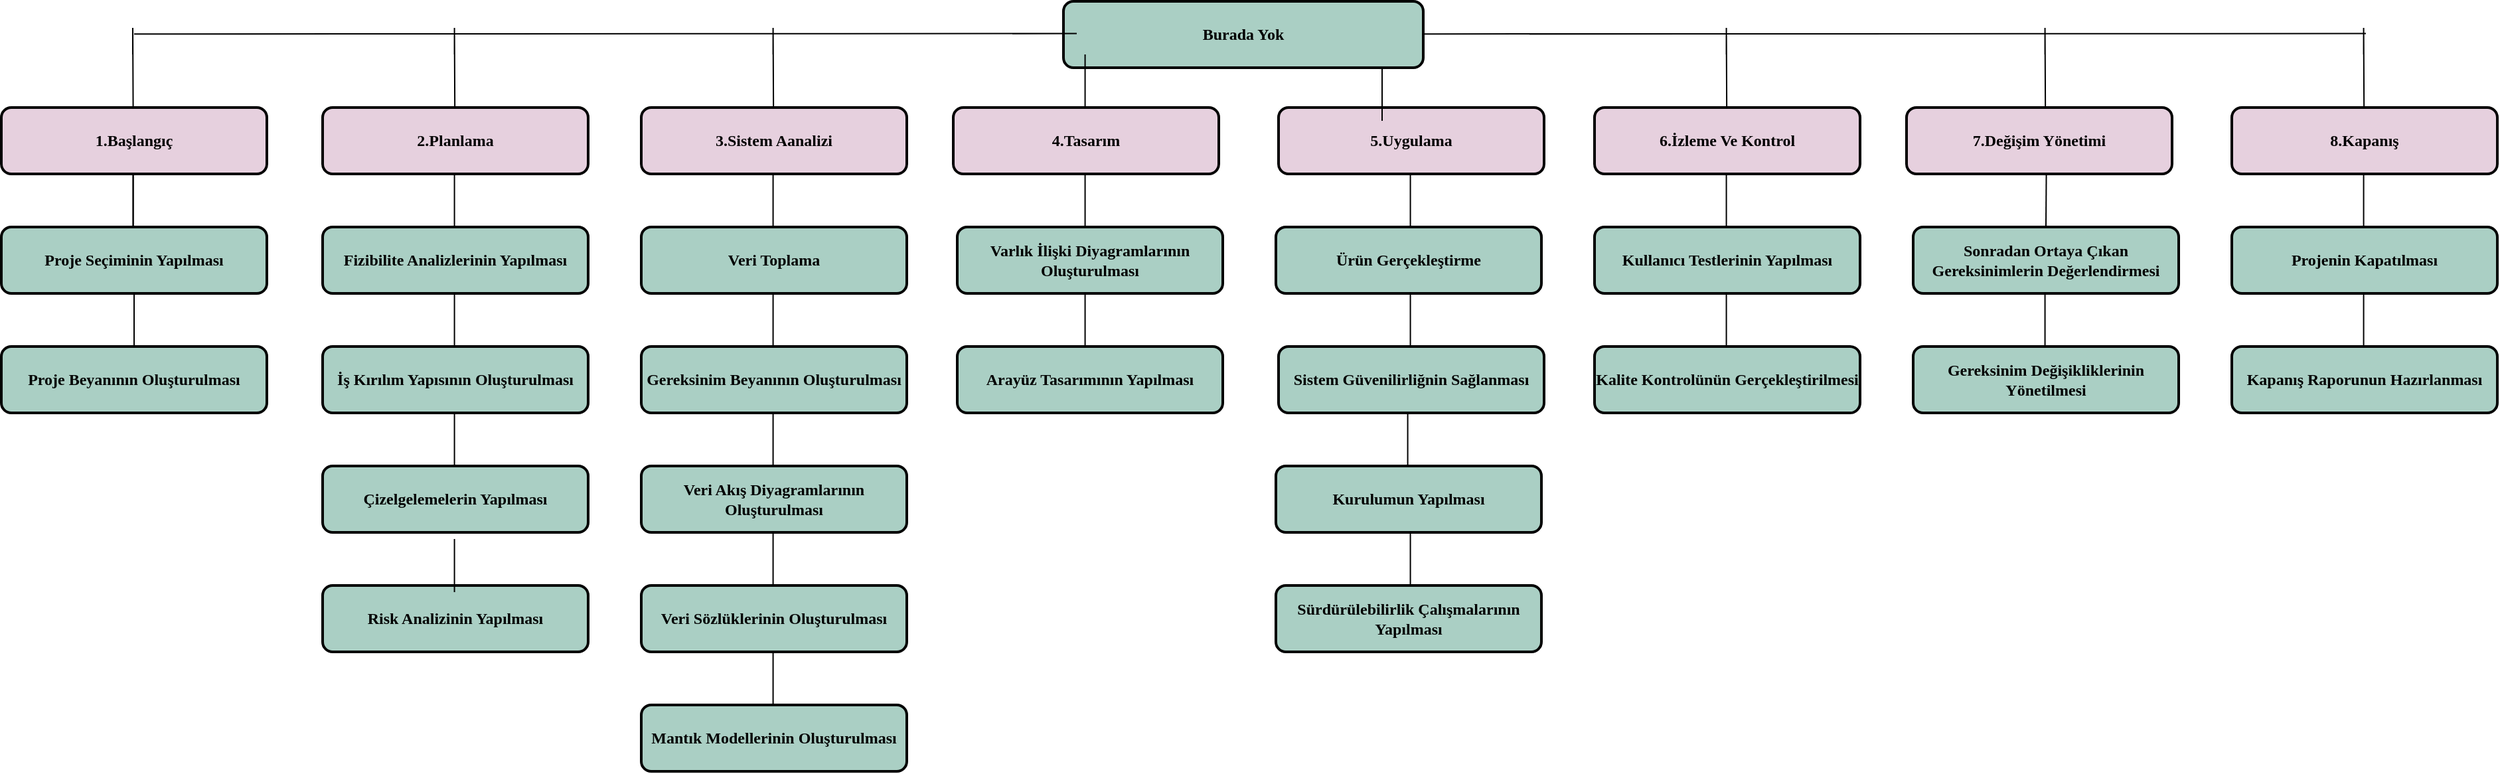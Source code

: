 <mxfile version="17.2.4" type="device" pages="2"><diagram name="Page-1" id="19d8dcba-68ad-dc05-1034-9cf7b2a963f6"><mxGraphModel dx="1871" dy="1777" grid="1" gridSize="10" guides="1" tooltips="1" connect="1" arrows="1" fold="1" page="1" pageScale="1" pageWidth="1100" pageHeight="850" background="none" math="0" shadow="0"><root><mxCell id="0"/><mxCell id="1" parent="0"/><mxCell id="218ae93e1282097f-8" value="Proje Seçiminin Yapılması" style="whiteSpace=wrap;html=1;rounded=1;shadow=0;comic=0;strokeWidth=2;fontFamily=Verdana;align=center;fontSize=12;fontStyle=1;fillColor=#AACFC4;" parent="1" vertex="1"><mxGeometry x="120" y="170" width="200" height="50" as="geometry"/></mxCell><mxCell id="6257edae8c83ed4a-9" value="1.Başlangıç" style="whiteSpace=wrap;html=1;rounded=1;shadow=0;comic=0;strokeWidth=2;fontFamily=Verdana;align=center;fontSize=12;fontStyle=1;fillColor=#E6D0DE;" parent="1" vertex="1"><mxGeometry x="120" y="80" width="200" height="50" as="geometry"/></mxCell><mxCell id="6257edae8c83ed4a-21" value="Risk Analizinin Yapılması" style="whiteSpace=wrap;html=1;rounded=1;shadow=0;comic=0;strokeWidth=2;fontFamily=Verdana;align=center;fontSize=12;fontStyle=1;fillColor=#AACFC4;" parent="1" vertex="1"><mxGeometry x="362" y="440" width="200" height="50" as="geometry"/></mxCell><mxCell id="6257edae8c83ed4a-1" value="Burada Yok" style="whiteSpace=wrap;html=1;rounded=1;shadow=0;comic=0;strokeWidth=2;fontFamily=Verdana;align=center;fontSize=12;fontStyle=1;fillColor=#AACFC4;" parent="1" vertex="1"><mxGeometry x="920" width="271" height="50" as="geometry"/></mxCell><mxCell id="218ae93e1282097f-2" value="3.Sistem Aanalizi" style="whiteSpace=wrap;html=1;rounded=1;shadow=0;comic=0;strokeWidth=2;fontFamily=Verdana;align=center;fontSize=12;fontStyle=1;fillColor=#E6D0DE;" parent="1" vertex="1"><mxGeometry x="602" y="80" width="200" height="50" as="geometry"/></mxCell><mxCell id="6257edae8c83ed4a-12" value="2.Planlama" style="whiteSpace=wrap;html=1;rounded=1;shadow=0;comic=0;strokeWidth=2;fontFamily=Verdana;align=center;fontSize=12;fontStyle=1;fillColor=#E6D0DE;" parent="1" vertex="1"><mxGeometry x="362" y="80" width="200" height="50" as="geometry"/></mxCell><mxCell id="kZ-1g1887JlPC3x3etiO-3" value="4.Tasarım" style="whiteSpace=wrap;html=1;rounded=1;shadow=0;comic=0;strokeWidth=2;fontFamily=Verdana;align=center;fontSize=12;fontStyle=1;fillColor=#E6D0DE;" vertex="1" parent="1"><mxGeometry x="837" y="80" width="200" height="50" as="geometry"/></mxCell><mxCell id="kZ-1g1887JlPC3x3etiO-7" value="6.İzleme Ve Kontrol" style="whiteSpace=wrap;html=1;rounded=1;shadow=0;comic=0;strokeWidth=2;fontFamily=Verdana;align=center;fontSize=12;fontStyle=1;fillColor=#E6D0DE;" vertex="1" parent="1"><mxGeometry x="1320" y="80" width="200" height="50" as="geometry"/></mxCell><mxCell id="kZ-1g1887JlPC3x3etiO-8" value="8.Kapanış" style="whiteSpace=wrap;html=1;rounded=1;shadow=0;comic=0;strokeWidth=2;fontFamily=Verdana;align=center;fontSize=12;fontStyle=1;fillColor=#E6D0DE;" vertex="1" parent="1"><mxGeometry x="1800" y="80" width="200" height="50" as="geometry"/></mxCell><mxCell id="kZ-1g1887JlPC3x3etiO-9" value="7.Değişim Yönetimi" style="whiteSpace=wrap;html=1;rounded=1;shadow=0;comic=0;strokeWidth=2;fontFamily=Verdana;align=center;fontSize=12;fontStyle=1;fillColor=#E6D0DE;" vertex="1" parent="1"><mxGeometry x="1555" y="80" width="200" height="50" as="geometry"/></mxCell><mxCell id="kZ-1g1887JlPC3x3etiO-6" value="5.Uygulama" style="whiteSpace=wrap;html=1;rounded=1;shadow=0;comic=0;strokeWidth=2;fontFamily=Verdana;align=center;fontSize=12;fontStyle=1;fillColor=#E6D0DE;" vertex="1" parent="1"><mxGeometry x="1082" y="80" width="200" height="50" as="geometry"/></mxCell><mxCell id="qXPr1e-l1fYwvCxOAIvu-10" value="" style="endArrow=none;html=1;rounded=0;elbow=vertical;exitX=0.5;exitY=1;exitDx=0;exitDy=0;" edge="1" parent="1" source="218ae93e1282097f-8"><mxGeometry width="50" height="50" relative="1" as="geometry"><mxPoint x="430" y="290" as="sourcePoint"/><mxPoint x="220" y="260" as="targetPoint"/><Array as="points"/></mxGeometry></mxCell><mxCell id="qXPr1e-l1fYwvCxOAIvu-12" value="Arayüz Tasarımının Yapılması" style="whiteSpace=wrap;html=1;rounded=1;shadow=0;comic=0;strokeWidth=2;fontFamily=Verdana;align=center;fontSize=12;fontStyle=1;fillColor=#AACFC4;" vertex="1" parent="1"><mxGeometry x="840" y="260" width="200" height="50" as="geometry"/></mxCell><mxCell id="qXPr1e-l1fYwvCxOAIvu-13" value="Veri Sözlüklerinin Oluşturulması" style="whiteSpace=wrap;html=1;rounded=1;shadow=0;comic=0;strokeWidth=2;fontFamily=Verdana;align=center;fontSize=12;fontStyle=1;fillColor=#AACFC4;" vertex="1" parent="1"><mxGeometry x="602" y="440" width="200" height="50" as="geometry"/></mxCell><mxCell id="qXPr1e-l1fYwvCxOAIvu-14" value="Mantık Modellerinin Oluşturulması&lt;br&gt;" style="whiteSpace=wrap;html=1;rounded=1;shadow=0;comic=0;strokeWidth=2;fontFamily=Verdana;align=center;fontSize=12;fontStyle=1;fillColor=#AACFC4;" vertex="1" parent="1"><mxGeometry x="602" y="530" width="200" height="50" as="geometry"/></mxCell><mxCell id="qXPr1e-l1fYwvCxOAIvu-15" value="Veri Akış Diyagramlarının Oluşturulması" style="whiteSpace=wrap;html=1;rounded=1;shadow=0;comic=0;strokeWidth=2;fontFamily=Verdana;align=center;fontSize=12;fontStyle=1;fillColor=#AACFC4;" vertex="1" parent="1"><mxGeometry x="602" y="350" width="200" height="50" as="geometry"/></mxCell><mxCell id="qXPr1e-l1fYwvCxOAIvu-16" value="Gereksinim Beyanının Oluşturulması" style="whiteSpace=wrap;html=1;rounded=1;shadow=0;comic=0;strokeWidth=2;fontFamily=Verdana;align=center;fontSize=12;fontStyle=1;fillColor=#AACFC4;" vertex="1" parent="1"><mxGeometry x="602" y="260" width="200" height="50" as="geometry"/></mxCell><mxCell id="qXPr1e-l1fYwvCxOAIvu-17" value="Çizelgelemelerin Yapılması" style="whiteSpace=wrap;html=1;rounded=1;shadow=0;comic=0;strokeWidth=2;fontFamily=Verdana;align=center;fontSize=12;fontStyle=1;fillColor=#AACFC4;" vertex="1" parent="1"><mxGeometry x="362" y="350" width="200" height="50" as="geometry"/></mxCell><mxCell id="qXPr1e-l1fYwvCxOAIvu-19" value="Projenin Kapatılması" style="whiteSpace=wrap;html=1;rounded=1;shadow=0;comic=0;strokeWidth=2;fontFamily=Verdana;align=center;fontSize=12;fontStyle=1;fillColor=#AACFC4;" vertex="1" parent="1"><mxGeometry x="1800" y="170" width="200" height="50" as="geometry"/></mxCell><mxCell id="qXPr1e-l1fYwvCxOAIvu-20" value="Sonradan Ortaya Çıkan Gereksinimlerin Değerlendirmesi" style="whiteSpace=wrap;html=1;rounded=1;shadow=0;comic=0;strokeWidth=2;fontFamily=Verdana;align=center;fontSize=12;fontStyle=1;fillColor=#AACFC4;" vertex="1" parent="1"><mxGeometry x="1560" y="170" width="200" height="50" as="geometry"/></mxCell><mxCell id="qXPr1e-l1fYwvCxOAIvu-21" value="Kullanıcı Testlerinin Yapılması" style="whiteSpace=wrap;html=1;rounded=1;shadow=0;comic=0;strokeWidth=2;fontFamily=Verdana;align=center;fontSize=12;fontStyle=1;fillColor=#AACFC4;" vertex="1" parent="1"><mxGeometry x="1320" y="170" width="200" height="50" as="geometry"/></mxCell><mxCell id="qXPr1e-l1fYwvCxOAIvu-22" value="Ürün Gerçekleştirme" style="whiteSpace=wrap;html=1;rounded=1;shadow=0;comic=0;strokeWidth=2;fontFamily=Verdana;align=center;fontSize=12;fontStyle=1;fillColor=#AACFC4;" vertex="1" parent="1"><mxGeometry x="1080" y="170" width="200" height="50" as="geometry"/></mxCell><mxCell id="qXPr1e-l1fYwvCxOAIvu-23" value="Varlık İlişki Diyagramlarının Oluşturulması" style="whiteSpace=wrap;html=1;rounded=1;shadow=0;comic=0;strokeWidth=2;fontFamily=Verdana;align=center;fontSize=12;fontStyle=1;fillColor=#AACFC4;" vertex="1" parent="1"><mxGeometry x="840" y="170" width="200" height="50" as="geometry"/></mxCell><mxCell id="qXPr1e-l1fYwvCxOAIvu-24" value="Veri Toplama" style="whiteSpace=wrap;html=1;rounded=1;shadow=0;comic=0;strokeWidth=2;fontFamily=Verdana;align=center;fontSize=12;fontStyle=1;fillColor=#AACFC4;" vertex="1" parent="1"><mxGeometry x="602" y="170" width="200" height="50" as="geometry"/></mxCell><mxCell id="qXPr1e-l1fYwvCxOAIvu-25" value="Fizibilite Analizlerinin Yapılması" style="whiteSpace=wrap;html=1;rounded=1;shadow=0;comic=0;strokeWidth=2;fontFamily=Verdana;align=center;fontSize=12;fontStyle=1;fillColor=#AACFC4;" vertex="1" parent="1"><mxGeometry x="362" y="170" width="200" height="50" as="geometry"/></mxCell><mxCell id="qXPr1e-l1fYwvCxOAIvu-26" value="Proje Beyanının Oluşturulması" style="whiteSpace=wrap;html=1;rounded=1;shadow=0;comic=0;strokeWidth=2;fontFamily=Verdana;align=center;fontSize=12;fontStyle=1;fillColor=#AACFC4;" vertex="1" parent="1"><mxGeometry x="120" y="260" width="200" height="50" as="geometry"/></mxCell><mxCell id="qXPr1e-l1fYwvCxOAIvu-27" value="" style="endArrow=none;html=1;rounded=0;elbow=vertical;exitX=0.5;exitY=1;exitDx=0;exitDy=0;" edge="1" parent="1"><mxGeometry width="50" height="50" relative="1" as="geometry"><mxPoint x="461.29" y="220" as="sourcePoint"/><mxPoint x="461.29" y="260" as="targetPoint"/><Array as="points"/></mxGeometry></mxCell><mxCell id="qXPr1e-l1fYwvCxOAIvu-28" value="" style="endArrow=none;html=1;rounded=0;elbow=vertical;exitX=0.5;exitY=1;exitDx=0;exitDy=0;" edge="1" parent="1"><mxGeometry width="50" height="50" relative="1" as="geometry"><mxPoint x="1899.29" y="130" as="sourcePoint"/><mxPoint x="1899.29" y="170" as="targetPoint"/><Array as="points"/></mxGeometry></mxCell><mxCell id="qXPr1e-l1fYwvCxOAIvu-29" value="" style="endArrow=none;html=1;rounded=0;elbow=vertical;exitX=0.5;exitY=1;exitDx=0;exitDy=0;" edge="1" parent="1"><mxGeometry width="50" height="50" relative="1" as="geometry"><mxPoint x="701.29" y="310" as="sourcePoint"/><mxPoint x="701.29" y="350" as="targetPoint"/><Array as="points"/></mxGeometry></mxCell><mxCell id="qXPr1e-l1fYwvCxOAIvu-30" value="" style="endArrow=none;html=1;rounded=0;elbow=vertical;exitX=0.5;exitY=1;exitDx=0;exitDy=0;" edge="1" parent="1"><mxGeometry width="50" height="50" relative="1" as="geometry"><mxPoint x="1660.29" y="130" as="sourcePoint"/><mxPoint x="1660" y="170" as="targetPoint"/><Array as="points"/></mxGeometry></mxCell><mxCell id="qXPr1e-l1fYwvCxOAIvu-32" value="" style="endArrow=none;html=1;rounded=0;elbow=vertical;exitX=0.5;exitY=1;exitDx=0;exitDy=0;" edge="1" parent="1"><mxGeometry width="50" height="50" relative="1" as="geometry"><mxPoint x="1419.29" y="130" as="sourcePoint"/><mxPoint x="1419.29" y="170" as="targetPoint"/><Array as="points"/></mxGeometry></mxCell><mxCell id="qXPr1e-l1fYwvCxOAIvu-33" value="" style="endArrow=none;html=1;rounded=0;elbow=vertical;exitX=0.5;exitY=1;exitDx=0;exitDy=0;" edge="1" parent="1"><mxGeometry width="50" height="50" relative="1" as="geometry"><mxPoint x="1181.29" y="130" as="sourcePoint"/><mxPoint x="1181.29" y="170" as="targetPoint"/><Array as="points"/></mxGeometry></mxCell><mxCell id="qXPr1e-l1fYwvCxOAIvu-34" value="" style="endArrow=none;html=1;rounded=0;elbow=vertical;exitX=0.5;exitY=1;exitDx=0;exitDy=0;" edge="1" parent="1"><mxGeometry width="50" height="50" relative="1" as="geometry"><mxPoint x="701.29" y="130" as="sourcePoint"/><mxPoint x="701.29" y="170" as="targetPoint"/><Array as="points"/></mxGeometry></mxCell><mxCell id="qXPr1e-l1fYwvCxOAIvu-35" value="" style="endArrow=none;html=1;rounded=0;elbow=vertical;exitX=0.5;exitY=1;exitDx=0;exitDy=0;" edge="1" parent="1"><mxGeometry width="50" height="50" relative="1" as="geometry"><mxPoint x="461.29" y="130" as="sourcePoint"/><mxPoint x="461.29" y="170" as="targetPoint"/><Array as="points"/></mxGeometry></mxCell><mxCell id="qXPr1e-l1fYwvCxOAIvu-36" value="" style="endArrow=none;html=1;rounded=0;elbow=vertical;exitX=0.5;exitY=1;exitDx=0;exitDy=0;" edge="1" parent="1"><mxGeometry width="50" height="50" relative="1" as="geometry"><mxPoint x="936.29" y="130" as="sourcePoint"/><mxPoint x="936.29" y="170" as="targetPoint"/><Array as="points"/></mxGeometry></mxCell><mxCell id="qXPr1e-l1fYwvCxOAIvu-37" value="" style="endArrow=none;html=1;rounded=0;elbow=vertical;exitX=0.5;exitY=1;exitDx=0;exitDy=0;" edge="1" parent="1"><mxGeometry width="50" height="50" relative="1" as="geometry"><mxPoint x="701.29" y="220" as="sourcePoint"/><mxPoint x="701.29" y="260" as="targetPoint"/><Array as="points"/></mxGeometry></mxCell><mxCell id="qXPr1e-l1fYwvCxOAIvu-38" value="" style="endArrow=none;html=1;rounded=0;elbow=vertical;exitX=0.5;exitY=1;exitDx=0;exitDy=0;" edge="1" parent="1"><mxGeometry width="50" height="50" relative="1" as="geometry"><mxPoint x="1899.29" y="220" as="sourcePoint"/><mxPoint x="1899.29" y="260" as="targetPoint"/><Array as="points"/></mxGeometry></mxCell><mxCell id="qXPr1e-l1fYwvCxOAIvu-39" value="" style="endArrow=none;html=1;rounded=0;elbow=vertical;exitX=0.5;exitY=1;exitDx=0;exitDy=0;" edge="1" parent="1"><mxGeometry width="50" height="50" relative="1" as="geometry"><mxPoint x="461.29" y="310" as="sourcePoint"/><mxPoint x="461.29" y="350" as="targetPoint"/><Array as="points"/></mxGeometry></mxCell><mxCell id="qXPr1e-l1fYwvCxOAIvu-40" value="" style="endArrow=none;html=1;rounded=0;elbow=vertical;exitX=0.5;exitY=1;exitDx=0;exitDy=0;" edge="1" parent="1"><mxGeometry width="50" height="50" relative="1" as="geometry"><mxPoint x="461.29" y="405" as="sourcePoint"/><mxPoint x="461.29" y="445" as="targetPoint"/><Array as="points"/></mxGeometry></mxCell><mxCell id="qXPr1e-l1fYwvCxOAIvu-41" value="" style="endArrow=none;html=1;rounded=0;elbow=vertical;exitX=0.5;exitY=1;exitDx=0;exitDy=0;" edge="1" parent="1"><mxGeometry width="50" height="50" relative="1" as="geometry"><mxPoint x="701.29" y="400" as="sourcePoint"/><mxPoint x="701.29" y="440" as="targetPoint"/><Array as="points"/></mxGeometry></mxCell><mxCell id="qXPr1e-l1fYwvCxOAIvu-42" value="Sürdürülebilirlik Çalışmalarının Yapılması" style="whiteSpace=wrap;html=1;rounded=1;shadow=0;comic=0;strokeWidth=2;fontFamily=Verdana;align=center;fontSize=12;fontStyle=1;fillColor=#AACFC4;" vertex="1" parent="1"><mxGeometry x="1080" y="440" width="200" height="50" as="geometry"/></mxCell><mxCell id="qXPr1e-l1fYwvCxOAIvu-43" value="Kapanış Raporunun Hazırlanması" style="whiteSpace=wrap;html=1;rounded=1;shadow=0;comic=0;strokeWidth=2;fontFamily=Verdana;align=center;fontSize=12;fontStyle=1;fillColor=#AACFC4;" vertex="1" parent="1"><mxGeometry x="1800" y="260" width="200" height="50" as="geometry"/></mxCell><mxCell id="qXPr1e-l1fYwvCxOAIvu-44" value="Gereksinim Değişikliklerinin Yönetilmesi" style="whiteSpace=wrap;html=1;rounded=1;shadow=0;comic=0;strokeWidth=2;fontFamily=Verdana;align=center;fontSize=12;fontStyle=1;fillColor=#AACFC4;" vertex="1" parent="1"><mxGeometry x="1560" y="260" width="200" height="50" as="geometry"/></mxCell><mxCell id="qXPr1e-l1fYwvCxOAIvu-45" value="Kalite Kontrolünün Gerçekleştirilmesi" style="whiteSpace=wrap;html=1;rounded=1;shadow=0;comic=0;strokeWidth=2;fontFamily=Verdana;align=center;fontSize=12;fontStyle=1;fillColor=#AACFC4;" vertex="1" parent="1"><mxGeometry x="1320" y="260" width="200" height="50" as="geometry"/></mxCell><mxCell id="qXPr1e-l1fYwvCxOAIvu-46" value="Kurulumun Yapılması" style="whiteSpace=wrap;html=1;rounded=1;shadow=0;comic=0;strokeWidth=2;fontFamily=Verdana;align=center;fontSize=12;fontStyle=1;fillColor=#AACFC4;" vertex="1" parent="1"><mxGeometry x="1080" y="350" width="200" height="50" as="geometry"/></mxCell><mxCell id="qXPr1e-l1fYwvCxOAIvu-47" value="Sistem Güvenilirliğnin Sağlanması" style="whiteSpace=wrap;html=1;rounded=1;shadow=0;comic=0;strokeWidth=2;fontFamily=Verdana;align=center;fontSize=12;fontStyle=1;fillColor=#AACFC4;" vertex="1" parent="1"><mxGeometry x="1082" y="260" width="200" height="50" as="geometry"/></mxCell><mxCell id="qXPr1e-l1fYwvCxOAIvu-48" value="" style="endArrow=none;html=1;rounded=0;elbow=vertical;exitX=0.5;exitY=1;exitDx=0;exitDy=0;" edge="1" parent="1"><mxGeometry width="50" height="50" relative="1" as="geometry"><mxPoint x="1181.29" y="220" as="sourcePoint"/><mxPoint x="1181.29" y="260" as="targetPoint"/><Array as="points"/></mxGeometry></mxCell><mxCell id="qXPr1e-l1fYwvCxOAIvu-49" value="" style="endArrow=none;html=1;rounded=0;elbow=vertical;exitX=0.5;exitY=1;exitDx=0;exitDy=0;" edge="1" parent="1"><mxGeometry width="50" height="50" relative="1" as="geometry"><mxPoint x="1659.29" y="220" as="sourcePoint"/><mxPoint x="1659.29" y="260" as="targetPoint"/><Array as="points"/></mxGeometry></mxCell><mxCell id="qXPr1e-l1fYwvCxOAIvu-50" value="" style="endArrow=none;html=1;rounded=0;elbow=vertical;exitX=0.5;exitY=1;exitDx=0;exitDy=0;" edge="1" parent="1"><mxGeometry width="50" height="50" relative="1" as="geometry"><mxPoint x="1179.29" y="310" as="sourcePoint"/><mxPoint x="1179.29" y="350" as="targetPoint"/><Array as="points"/></mxGeometry></mxCell><mxCell id="qXPr1e-l1fYwvCxOAIvu-51" value="" style="endArrow=none;html=1;rounded=0;elbow=vertical;exitX=0.5;exitY=1;exitDx=0;exitDy=0;" edge="1" parent="1"><mxGeometry width="50" height="50" relative="1" as="geometry"><mxPoint x="1419.29" y="220" as="sourcePoint"/><mxPoint x="1419.29" y="260" as="targetPoint"/><Array as="points"/></mxGeometry></mxCell><mxCell id="qXPr1e-l1fYwvCxOAIvu-52" value="" style="endArrow=none;html=1;rounded=0;elbow=vertical;exitX=0.5;exitY=1;exitDx=0;exitDy=0;" edge="1" parent="1"><mxGeometry width="50" height="50" relative="1" as="geometry"><mxPoint x="1181.29" y="400" as="sourcePoint"/><mxPoint x="1181.29" y="440" as="targetPoint"/><Array as="points"/></mxGeometry></mxCell><mxCell id="qXPr1e-l1fYwvCxOAIvu-53" value="" style="endArrow=none;html=1;rounded=0;elbow=vertical;exitX=0.5;exitY=1;exitDx=0;exitDy=0;" edge="1" parent="1"><mxGeometry width="50" height="50" relative="1" as="geometry"><mxPoint x="936.29" y="220" as="sourcePoint"/><mxPoint x="936.29" y="260" as="targetPoint"/><Array as="points"/></mxGeometry></mxCell><mxCell id="qXPr1e-l1fYwvCxOAIvu-54" value="" style="endArrow=none;html=1;rounded=0;elbow=vertical;exitX=0.5;exitY=1;exitDx=0;exitDy=0;" edge="1" parent="1"><mxGeometry width="50" height="50" relative="1" as="geometry"><mxPoint x="219.29" y="130" as="sourcePoint"/><mxPoint x="219.29" y="170" as="targetPoint"/><Array as="points"/></mxGeometry></mxCell><mxCell id="qXPr1e-l1fYwvCxOAIvu-55" value="" style="endArrow=none;html=1;rounded=0;elbow=vertical;exitX=0.5;exitY=1;exitDx=0;exitDy=0;" edge="1" parent="1"><mxGeometry width="50" height="50" relative="1" as="geometry"><mxPoint x="219.29" y="130" as="sourcePoint"/><mxPoint x="219.29" y="170" as="targetPoint"/><Array as="points"/></mxGeometry></mxCell><mxCell id="qXPr1e-l1fYwvCxOAIvu-58" value="" style="endArrow=none;html=1;rounded=0;elbow=vertical;exitX=0.5;exitY=1;exitDx=0;exitDy=0;" edge="1" parent="1"><mxGeometry width="50" height="50" relative="1" as="geometry"><mxPoint x="936.29" y="40" as="sourcePoint"/><mxPoint x="936.29" y="80" as="targetPoint"/><Array as="points"/></mxGeometry></mxCell><mxCell id="qXPr1e-l1fYwvCxOAIvu-59" value="" style="endArrow=none;html=1;rounded=0;elbow=vertical;" edge="1" parent="1"><mxGeometry width="50" height="50" relative="1" as="geometry"><mxPoint x="219" y="40" as="sourcePoint"/><mxPoint x="219.29" y="80" as="targetPoint"/><Array as="points"><mxPoint x="219" y="20"/></Array></mxGeometry></mxCell><mxCell id="qXPr1e-l1fYwvCxOAIvu-60" value="" style="endArrow=none;html=1;rounded=0;elbow=vertical;" edge="1" parent="1"><mxGeometry width="50" height="50" relative="1" as="geometry"><mxPoint x="300" y="24.58" as="sourcePoint"/><mxPoint x="220" y="24.58" as="targetPoint"/><Array as="points"><mxPoint x="930" y="24.29"/></Array></mxGeometry></mxCell><mxCell id="qXPr1e-l1fYwvCxOAIvu-61" value="" style="endArrow=none;html=1;rounded=0;elbow=vertical;" edge="1" parent="1"><mxGeometry width="50" height="50" relative="1" as="geometry"><mxPoint x="461.29" y="40" as="sourcePoint"/><mxPoint x="461.58" y="80" as="targetPoint"/><Array as="points"><mxPoint x="461.29" y="20"/></Array></mxGeometry></mxCell><mxCell id="qXPr1e-l1fYwvCxOAIvu-62" value="" style="endArrow=none;html=1;rounded=0;elbow=vertical;" edge="1" parent="1"><mxGeometry width="50" height="50" relative="1" as="geometry"><mxPoint x="701.29" y="40" as="sourcePoint"/><mxPoint x="701.58" y="80" as="targetPoint"/><Array as="points"><mxPoint x="701.29" y="20"/></Array></mxGeometry></mxCell><mxCell id="qXPr1e-l1fYwvCxOAIvu-66" value="" style="endArrow=none;html=1;rounded=0;elbow=vertical;" edge="1" parent="1"><mxGeometry width="50" height="50" relative="1" as="geometry"><mxPoint x="1271" y="24.58" as="sourcePoint"/><mxPoint x="1191" y="24.58" as="targetPoint"/><Array as="points"><mxPoint x="1901" y="24.29"/></Array></mxGeometry></mxCell><mxCell id="qXPr1e-l1fYwvCxOAIvu-67" value="" style="endArrow=none;html=1;rounded=0;elbow=vertical;" edge="1" parent="1"><mxGeometry width="50" height="50" relative="1" as="geometry"><mxPoint x="1899.29" y="40" as="sourcePoint"/><mxPoint x="1899.58" y="80" as="targetPoint"/><Array as="points"><mxPoint x="1899.29" y="20"/></Array></mxGeometry></mxCell><mxCell id="qXPr1e-l1fYwvCxOAIvu-68" value="" style="endArrow=none;html=1;rounded=0;elbow=vertical;" edge="1" parent="1"><mxGeometry width="50" height="50" relative="1" as="geometry"><mxPoint x="1659.29" y="40" as="sourcePoint"/><mxPoint x="1659.58" y="80" as="targetPoint"/><Array as="points"><mxPoint x="1659.29" y="20"/></Array></mxGeometry></mxCell><mxCell id="qXPr1e-l1fYwvCxOAIvu-69" value="" style="endArrow=none;html=1;rounded=0;elbow=vertical;" edge="1" parent="1"><mxGeometry width="50" height="50" relative="1" as="geometry"><mxPoint x="1419.29" y="40" as="sourcePoint"/><mxPoint x="1419.58" y="80" as="targetPoint"/><Array as="points"><mxPoint x="1419.29" y="20"/></Array></mxGeometry></mxCell><mxCell id="qXPr1e-l1fYwvCxOAIvu-70" value="" style="endArrow=none;html=1;rounded=0;elbow=vertical;exitX=0.5;exitY=1;exitDx=0;exitDy=0;" edge="1" parent="1"><mxGeometry width="50" height="50" relative="1" as="geometry"><mxPoint x="701.29" y="490" as="sourcePoint"/><mxPoint x="701.29" y="530" as="targetPoint"/><Array as="points"/></mxGeometry></mxCell><mxCell id="qXPr1e-l1fYwvCxOAIvu-71" value="" style="endArrow=none;html=1;rounded=0;elbow=vertical;exitX=0.5;exitY=1;exitDx=0;exitDy=0;" edge="1" parent="1"><mxGeometry width="50" height="50" relative="1" as="geometry"><mxPoint x="1160" y="50" as="sourcePoint"/><mxPoint x="1160" y="90" as="targetPoint"/><Array as="points"/></mxGeometry></mxCell><mxCell id="qXPr1e-l1fYwvCxOAIvu-18" value="İş Kırılım Yapısının Oluşturulması" style="whiteSpace=wrap;html=1;rounded=1;shadow=0;comic=0;strokeWidth=2;fontFamily=Verdana;align=center;fontSize=12;fontStyle=1;fillColor=#AACFC4;" vertex="1" parent="1"><mxGeometry x="362" y="260" width="200" height="50" as="geometry"/></mxCell></root></mxGraphModel></diagram><diagram id="cGwRNWyyeb8DMhTUnfRU" name="Sayfa -2"><mxGraphModel dx="2944.5" dy="865" grid="1" gridSize="10" guides="1" tooltips="1" connect="1" arrows="1" fold="1" page="1" pageScale="1.5" pageWidth="827" pageHeight="1169" math="0" shadow="0"><root><mxCell id="0"/><mxCell id="1" parent="0"/><mxCell id="5378SLDj5ip1tYE1Jtwi-1" style="edgeStyle=isometricEdgeStyle;rounded=0;orthogonalLoop=1;jettySize=auto;html=1;elbow=vertical;" edge="1" parent="1" source="wW2ndwBZnJq-if2iPPfh-2"><mxGeometry relative="1" as="geometry"><mxPoint x="120" y="150" as="targetPoint"/></mxGeometry></mxCell><mxCell id="wW2ndwBZnJq-if2iPPfh-2" value="" style="rounded=1;whiteSpace=wrap;html=1;" vertex="1" parent="1"><mxGeometry x="310" y="30" width="120" height="60" as="geometry"/></mxCell><mxCell id="3867X2BIoZOvGQhqQm4w-1" value="" style="shape=table;startSize=0;container=1;collapsible=0;childLayout=tableLayout;" vertex="1" parent="1"><mxGeometry x="-40" y="190" width="900" height="240" as="geometry"/></mxCell><mxCell id="3867X2BIoZOvGQhqQm4w-2" value="" style="shape=tableRow;horizontal=0;startSize=0;swimlaneHead=0;swimlaneBody=0;top=0;left=0;bottom=0;right=0;collapsible=0;dropTarget=0;fillColor=none;points=[[0,0.5],[1,0.5]];portConstraint=eastwest;" vertex="1" parent="3867X2BIoZOvGQhqQm4w-1"><mxGeometry width="900" height="40" as="geometry"/></mxCell><mxCell id="3867X2BIoZOvGQhqQm4w-3" value="" style="shape=partialRectangle;html=1;whiteSpace=wrap;connectable=0;overflow=hidden;fillColor=none;top=0;left=0;bottom=0;right=0;pointerEvents=1;" vertex="1" parent="3867X2BIoZOvGQhqQm4w-2"><mxGeometry width="60" height="40" as="geometry"><mxRectangle width="60" height="40" as="alternateBounds"/></mxGeometry></mxCell><mxCell id="3867X2BIoZOvGQhqQm4w-4" value="" style="shape=partialRectangle;html=1;whiteSpace=wrap;connectable=0;overflow=hidden;fillColor=none;top=0;left=0;bottom=0;right=0;pointerEvents=1;" vertex="1" parent="3867X2BIoZOvGQhqQm4w-2"><mxGeometry x="60" width="60" height="40" as="geometry"><mxRectangle width="60" height="40" as="alternateBounds"/></mxGeometry></mxCell><mxCell id="3867X2BIoZOvGQhqQm4w-5" value="" style="shape=partialRectangle;html=1;whiteSpace=wrap;connectable=0;overflow=hidden;fillColor=none;top=0;left=0;bottom=0;right=0;pointerEvents=1;" vertex="1" parent="3867X2BIoZOvGQhqQm4w-2"><mxGeometry x="120" width="60" height="40" as="geometry"><mxRectangle width="60" height="40" as="alternateBounds"/></mxGeometry></mxCell><mxCell id="3867X2BIoZOvGQhqQm4w-6" value="" style="shape=partialRectangle;html=1;whiteSpace=wrap;connectable=0;overflow=hidden;fillColor=none;top=0;left=0;bottom=0;right=0;pointerEvents=1;" vertex="1" parent="3867X2BIoZOvGQhqQm4w-2"><mxGeometry x="180" width="60" height="40" as="geometry"><mxRectangle width="60" height="40" as="alternateBounds"/></mxGeometry></mxCell><mxCell id="3867X2BIoZOvGQhqQm4w-7" value="" style="shape=partialRectangle;html=1;whiteSpace=wrap;connectable=0;overflow=hidden;fillColor=none;top=0;left=0;bottom=0;right=0;pointerEvents=1;" vertex="1" parent="3867X2BIoZOvGQhqQm4w-2"><mxGeometry x="240" width="60" height="40" as="geometry"><mxRectangle width="60" height="40" as="alternateBounds"/></mxGeometry></mxCell><mxCell id="3867X2BIoZOvGQhqQm4w-8" value="" style="shape=partialRectangle;html=1;whiteSpace=wrap;connectable=0;overflow=hidden;fillColor=none;top=0;left=0;bottom=0;right=0;pointerEvents=1;" vertex="1" parent="3867X2BIoZOvGQhqQm4w-2"><mxGeometry x="300" width="40" height="40" as="geometry"><mxRectangle width="40" height="40" as="alternateBounds"/></mxGeometry></mxCell><mxCell id="3867X2BIoZOvGQhqQm4w-9" value="" style="shape=partialRectangle;html=1;whiteSpace=wrap;connectable=0;overflow=hidden;fillColor=none;top=0;left=0;bottom=0;right=0;pointerEvents=1;" vertex="1" parent="3867X2BIoZOvGQhqQm4w-2"><mxGeometry x="340" width="80" height="40" as="geometry"><mxRectangle width="80" height="40" as="alternateBounds"/></mxGeometry></mxCell><mxCell id="3867X2BIoZOvGQhqQm4w-10" value="" style="shape=partialRectangle;html=1;whiteSpace=wrap;connectable=0;overflow=hidden;fillColor=none;top=0;left=0;bottom=0;right=0;pointerEvents=1;" vertex="1" parent="3867X2BIoZOvGQhqQm4w-2"><mxGeometry x="420" width="60" height="40" as="geometry"><mxRectangle width="60" height="40" as="alternateBounds"/></mxGeometry></mxCell><mxCell id="3867X2BIoZOvGQhqQm4w-11" value="" style="shape=partialRectangle;html=1;whiteSpace=wrap;connectable=0;overflow=hidden;fillColor=none;top=0;left=0;bottom=0;right=0;pointerEvents=1;" vertex="1" parent="3867X2BIoZOvGQhqQm4w-2"><mxGeometry x="480" width="60" height="40" as="geometry"><mxRectangle width="60" height="40" as="alternateBounds"/></mxGeometry></mxCell><mxCell id="3867X2BIoZOvGQhqQm4w-12" value="" style="shape=partialRectangle;html=1;whiteSpace=wrap;connectable=0;overflow=hidden;fillColor=none;top=0;left=0;bottom=0;right=0;pointerEvents=1;" vertex="1" parent="3867X2BIoZOvGQhqQm4w-2"><mxGeometry x="540" width="60" height="40" as="geometry"><mxRectangle width="60" height="40" as="alternateBounds"/></mxGeometry></mxCell><mxCell id="3867X2BIoZOvGQhqQm4w-13" value="" style="shape=partialRectangle;html=1;whiteSpace=wrap;connectable=0;overflow=hidden;fillColor=none;top=0;left=0;bottom=0;right=0;pointerEvents=1;" vertex="1" parent="3867X2BIoZOvGQhqQm4w-2"><mxGeometry x="600" width="60" height="40" as="geometry"><mxRectangle width="60" height="40" as="alternateBounds"/></mxGeometry></mxCell><mxCell id="3867X2BIoZOvGQhqQm4w-14" value="" style="shape=partialRectangle;html=1;whiteSpace=wrap;connectable=0;overflow=hidden;fillColor=none;top=0;left=0;bottom=0;right=0;pointerEvents=1;" vertex="1" parent="3867X2BIoZOvGQhqQm4w-2"><mxGeometry x="660" width="60" height="40" as="geometry"><mxRectangle width="60" height="40" as="alternateBounds"/></mxGeometry></mxCell><mxCell id="3867X2BIoZOvGQhqQm4w-15" value="" style="shape=partialRectangle;html=1;whiteSpace=wrap;connectable=0;overflow=hidden;fillColor=none;top=0;left=0;bottom=0;right=0;pointerEvents=1;" vertex="1" parent="3867X2BIoZOvGQhqQm4w-2"><mxGeometry x="720" width="60" height="40" as="geometry"><mxRectangle width="60" height="40" as="alternateBounds"/></mxGeometry></mxCell><mxCell id="3867X2BIoZOvGQhqQm4w-16" value="" style="shape=partialRectangle;html=1;whiteSpace=wrap;connectable=0;overflow=hidden;fillColor=none;top=0;left=0;bottom=0;right=0;pointerEvents=1;" vertex="1" parent="3867X2BIoZOvGQhqQm4w-2"><mxGeometry x="780" width="60" height="40" as="geometry"><mxRectangle width="60" height="40" as="alternateBounds"/></mxGeometry></mxCell><mxCell id="3867X2BIoZOvGQhqQm4w-17" value="" style="shape=partialRectangle;html=1;whiteSpace=wrap;connectable=0;overflow=hidden;fillColor=none;top=0;left=0;bottom=0;right=0;pointerEvents=1;" vertex="1" parent="3867X2BIoZOvGQhqQm4w-2"><mxGeometry x="840" width="60" height="40" as="geometry"><mxRectangle width="60" height="40" as="alternateBounds"/></mxGeometry></mxCell><mxCell id="3867X2BIoZOvGQhqQm4w-18" value="" style="shape=tableRow;horizontal=0;startSize=0;swimlaneHead=0;swimlaneBody=0;top=0;left=0;bottom=0;right=0;collapsible=0;dropTarget=0;fillColor=none;points=[[0,0.5],[1,0.5]];portConstraint=eastwest;" vertex="1" parent="3867X2BIoZOvGQhqQm4w-1"><mxGeometry y="40" width="900" height="40" as="geometry"/></mxCell><mxCell id="3867X2BIoZOvGQhqQm4w-19" value="" style="shape=partialRectangle;html=1;whiteSpace=wrap;connectable=0;overflow=hidden;fillColor=none;top=0;left=0;bottom=0;right=0;pointerEvents=1;" vertex="1" parent="3867X2BIoZOvGQhqQm4w-18"><mxGeometry width="60" height="40" as="geometry"><mxRectangle width="60" height="40" as="alternateBounds"/></mxGeometry></mxCell><mxCell id="3867X2BIoZOvGQhqQm4w-20" value="" style="shape=partialRectangle;html=1;whiteSpace=wrap;connectable=0;overflow=hidden;fillColor=none;top=0;left=0;bottom=0;right=0;pointerEvents=1;" vertex="1" parent="3867X2BIoZOvGQhqQm4w-18"><mxGeometry x="60" width="60" height="40" as="geometry"><mxRectangle width="60" height="40" as="alternateBounds"/></mxGeometry></mxCell><mxCell id="3867X2BIoZOvGQhqQm4w-21" value="" style="shape=partialRectangle;html=1;whiteSpace=wrap;connectable=0;overflow=hidden;fillColor=none;top=0;left=0;bottom=0;right=0;pointerEvents=1;" vertex="1" parent="3867X2BIoZOvGQhqQm4w-18"><mxGeometry x="120" width="60" height="40" as="geometry"><mxRectangle width="60" height="40" as="alternateBounds"/></mxGeometry></mxCell><mxCell id="3867X2BIoZOvGQhqQm4w-22" value="" style="shape=partialRectangle;html=1;whiteSpace=wrap;connectable=0;overflow=hidden;fillColor=none;top=0;left=0;bottom=0;right=0;pointerEvents=1;" vertex="1" parent="3867X2BIoZOvGQhqQm4w-18"><mxGeometry x="180" width="60" height="40" as="geometry"><mxRectangle width="60" height="40" as="alternateBounds"/></mxGeometry></mxCell><mxCell id="3867X2BIoZOvGQhqQm4w-23" value="" style="shape=partialRectangle;html=1;whiteSpace=wrap;connectable=0;overflow=hidden;fillColor=none;top=0;left=0;bottom=0;right=0;pointerEvents=1;" vertex="1" parent="3867X2BIoZOvGQhqQm4w-18"><mxGeometry x="240" width="60" height="40" as="geometry"><mxRectangle width="60" height="40" as="alternateBounds"/></mxGeometry></mxCell><mxCell id="3867X2BIoZOvGQhqQm4w-24" value="" style="shape=partialRectangle;html=1;whiteSpace=wrap;connectable=0;overflow=hidden;fillColor=none;top=0;left=0;bottom=0;right=0;pointerEvents=1;" vertex="1" parent="3867X2BIoZOvGQhqQm4w-18"><mxGeometry x="300" width="40" height="40" as="geometry"><mxRectangle width="40" height="40" as="alternateBounds"/></mxGeometry></mxCell><mxCell id="3867X2BIoZOvGQhqQm4w-25" value="" style="shape=partialRectangle;html=1;whiteSpace=wrap;connectable=0;overflow=hidden;fillColor=none;top=0;left=0;bottom=0;right=0;pointerEvents=1;" vertex="1" parent="3867X2BIoZOvGQhqQm4w-18"><mxGeometry x="340" width="80" height="40" as="geometry"><mxRectangle width="80" height="40" as="alternateBounds"/></mxGeometry></mxCell><mxCell id="3867X2BIoZOvGQhqQm4w-26" value="" style="shape=partialRectangle;html=1;whiteSpace=wrap;connectable=0;overflow=hidden;fillColor=none;top=0;left=0;bottom=0;right=0;pointerEvents=1;" vertex="1" parent="3867X2BIoZOvGQhqQm4w-18"><mxGeometry x="420" width="60" height="40" as="geometry"><mxRectangle width="60" height="40" as="alternateBounds"/></mxGeometry></mxCell><mxCell id="3867X2BIoZOvGQhqQm4w-27" value="" style="shape=partialRectangle;html=1;whiteSpace=wrap;connectable=0;overflow=hidden;fillColor=none;top=0;left=0;bottom=0;right=0;pointerEvents=1;" vertex="1" parent="3867X2BIoZOvGQhqQm4w-18"><mxGeometry x="480" width="60" height="40" as="geometry"><mxRectangle width="60" height="40" as="alternateBounds"/></mxGeometry></mxCell><mxCell id="3867X2BIoZOvGQhqQm4w-28" value="" style="shape=partialRectangle;html=1;whiteSpace=wrap;connectable=0;overflow=hidden;fillColor=none;top=0;left=0;bottom=0;right=0;pointerEvents=1;" vertex="1" parent="3867X2BIoZOvGQhqQm4w-18"><mxGeometry x="540" width="60" height="40" as="geometry"><mxRectangle width="60" height="40" as="alternateBounds"/></mxGeometry></mxCell><mxCell id="3867X2BIoZOvGQhqQm4w-29" value="" style="shape=partialRectangle;html=1;whiteSpace=wrap;connectable=0;overflow=hidden;fillColor=none;top=0;left=0;bottom=0;right=0;pointerEvents=1;" vertex="1" parent="3867X2BIoZOvGQhqQm4w-18"><mxGeometry x="600" width="60" height="40" as="geometry"><mxRectangle width="60" height="40" as="alternateBounds"/></mxGeometry></mxCell><mxCell id="3867X2BIoZOvGQhqQm4w-30" value="" style="shape=partialRectangle;html=1;whiteSpace=wrap;connectable=0;overflow=hidden;fillColor=none;top=0;left=0;bottom=0;right=0;pointerEvents=1;" vertex="1" parent="3867X2BIoZOvGQhqQm4w-18"><mxGeometry x="660" width="60" height="40" as="geometry"><mxRectangle width="60" height="40" as="alternateBounds"/></mxGeometry></mxCell><mxCell id="3867X2BIoZOvGQhqQm4w-31" value="" style="shape=partialRectangle;html=1;whiteSpace=wrap;connectable=0;overflow=hidden;fillColor=none;top=0;left=0;bottom=0;right=0;pointerEvents=1;" vertex="1" parent="3867X2BIoZOvGQhqQm4w-18"><mxGeometry x="720" width="60" height="40" as="geometry"><mxRectangle width="60" height="40" as="alternateBounds"/></mxGeometry></mxCell><mxCell id="3867X2BIoZOvGQhqQm4w-32" value="" style="shape=partialRectangle;html=1;whiteSpace=wrap;connectable=0;overflow=hidden;fillColor=none;top=0;left=0;bottom=0;right=0;pointerEvents=1;" vertex="1" parent="3867X2BIoZOvGQhqQm4w-18"><mxGeometry x="780" width="60" height="40" as="geometry"><mxRectangle width="60" height="40" as="alternateBounds"/></mxGeometry></mxCell><mxCell id="3867X2BIoZOvGQhqQm4w-33" value="" style="shape=partialRectangle;html=1;whiteSpace=wrap;connectable=0;overflow=hidden;fillColor=none;top=0;left=0;bottom=0;right=0;pointerEvents=1;" vertex="1" parent="3867X2BIoZOvGQhqQm4w-18"><mxGeometry x="840" width="60" height="40" as="geometry"><mxRectangle width="60" height="40" as="alternateBounds"/></mxGeometry></mxCell><mxCell id="3867X2BIoZOvGQhqQm4w-34" value="" style="shape=tableRow;horizontal=0;startSize=0;swimlaneHead=0;swimlaneBody=0;top=0;left=0;bottom=0;right=0;collapsible=0;dropTarget=0;fillColor=none;points=[[0,0.5],[1,0.5]];portConstraint=eastwest;" vertex="1" parent="3867X2BIoZOvGQhqQm4w-1"><mxGeometry y="80" width="900" height="40" as="geometry"/></mxCell><mxCell id="3867X2BIoZOvGQhqQm4w-35" value="" style="shape=partialRectangle;html=1;whiteSpace=wrap;connectable=0;overflow=hidden;fillColor=none;top=0;left=0;bottom=0;right=0;pointerEvents=1;" vertex="1" parent="3867X2BIoZOvGQhqQm4w-34"><mxGeometry width="60" height="40" as="geometry"><mxRectangle width="60" height="40" as="alternateBounds"/></mxGeometry></mxCell><mxCell id="3867X2BIoZOvGQhqQm4w-36" value="" style="shape=partialRectangle;html=1;whiteSpace=wrap;connectable=0;overflow=hidden;fillColor=none;top=0;left=0;bottom=0;right=0;pointerEvents=1;" vertex="1" parent="3867X2BIoZOvGQhqQm4w-34"><mxGeometry x="60" width="60" height="40" as="geometry"><mxRectangle width="60" height="40" as="alternateBounds"/></mxGeometry></mxCell><mxCell id="3867X2BIoZOvGQhqQm4w-37" value="" style="shape=partialRectangle;html=1;whiteSpace=wrap;connectable=0;overflow=hidden;fillColor=none;top=0;left=0;bottom=0;right=0;pointerEvents=1;" vertex="1" parent="3867X2BIoZOvGQhqQm4w-34"><mxGeometry x="120" width="60" height="40" as="geometry"><mxRectangle width="60" height="40" as="alternateBounds"/></mxGeometry></mxCell><mxCell id="3867X2BIoZOvGQhqQm4w-38" value="" style="shape=partialRectangle;html=1;whiteSpace=wrap;connectable=0;overflow=hidden;fillColor=none;top=0;left=0;bottom=0;right=0;pointerEvents=1;" vertex="1" parent="3867X2BIoZOvGQhqQm4w-34"><mxGeometry x="180" width="60" height="40" as="geometry"><mxRectangle width="60" height="40" as="alternateBounds"/></mxGeometry></mxCell><mxCell id="3867X2BIoZOvGQhqQm4w-39" value="" style="shape=partialRectangle;html=1;whiteSpace=wrap;connectable=0;overflow=hidden;fillColor=none;top=0;left=0;bottom=0;right=0;pointerEvents=1;" vertex="1" parent="3867X2BIoZOvGQhqQm4w-34"><mxGeometry x="240" width="60" height="40" as="geometry"><mxRectangle width="60" height="40" as="alternateBounds"/></mxGeometry></mxCell><mxCell id="3867X2BIoZOvGQhqQm4w-40" value="" style="shape=partialRectangle;html=1;whiteSpace=wrap;connectable=0;overflow=hidden;fillColor=none;top=0;left=0;bottom=0;right=0;pointerEvents=1;" vertex="1" parent="3867X2BIoZOvGQhqQm4w-34"><mxGeometry x="300" width="40" height="40" as="geometry"><mxRectangle width="40" height="40" as="alternateBounds"/></mxGeometry></mxCell><mxCell id="3867X2BIoZOvGQhqQm4w-41" value="" style="shape=partialRectangle;html=1;whiteSpace=wrap;connectable=0;overflow=hidden;fillColor=none;top=0;left=0;bottom=0;right=0;pointerEvents=1;" vertex="1" parent="3867X2BIoZOvGQhqQm4w-34"><mxGeometry x="340" width="80" height="40" as="geometry"><mxRectangle width="80" height="40" as="alternateBounds"/></mxGeometry></mxCell><mxCell id="3867X2BIoZOvGQhqQm4w-42" value="" style="shape=partialRectangle;html=1;whiteSpace=wrap;connectable=0;overflow=hidden;fillColor=none;top=0;left=0;bottom=0;right=0;pointerEvents=1;" vertex="1" parent="3867X2BIoZOvGQhqQm4w-34"><mxGeometry x="420" width="60" height="40" as="geometry"><mxRectangle width="60" height="40" as="alternateBounds"/></mxGeometry></mxCell><mxCell id="3867X2BIoZOvGQhqQm4w-43" value="" style="shape=partialRectangle;html=1;whiteSpace=wrap;connectable=0;overflow=hidden;fillColor=none;top=0;left=0;bottom=0;right=0;pointerEvents=1;" vertex="1" parent="3867X2BIoZOvGQhqQm4w-34"><mxGeometry x="480" width="60" height="40" as="geometry"><mxRectangle width="60" height="40" as="alternateBounds"/></mxGeometry></mxCell><mxCell id="3867X2BIoZOvGQhqQm4w-44" value="" style="shape=partialRectangle;html=1;whiteSpace=wrap;connectable=0;overflow=hidden;fillColor=none;top=0;left=0;bottom=0;right=0;pointerEvents=1;" vertex="1" parent="3867X2BIoZOvGQhqQm4w-34"><mxGeometry x="540" width="60" height="40" as="geometry"><mxRectangle width="60" height="40" as="alternateBounds"/></mxGeometry></mxCell><mxCell id="3867X2BIoZOvGQhqQm4w-45" value="" style="shape=partialRectangle;html=1;whiteSpace=wrap;connectable=0;overflow=hidden;fillColor=none;top=0;left=0;bottom=0;right=0;pointerEvents=1;" vertex="1" parent="3867X2BIoZOvGQhqQm4w-34"><mxGeometry x="600" width="60" height="40" as="geometry"><mxRectangle width="60" height="40" as="alternateBounds"/></mxGeometry></mxCell><mxCell id="3867X2BIoZOvGQhqQm4w-46" value="" style="shape=partialRectangle;html=1;whiteSpace=wrap;connectable=0;overflow=hidden;fillColor=none;top=0;left=0;bottom=0;right=0;pointerEvents=1;" vertex="1" parent="3867X2BIoZOvGQhqQm4w-34"><mxGeometry x="660" width="60" height="40" as="geometry"><mxRectangle width="60" height="40" as="alternateBounds"/></mxGeometry></mxCell><mxCell id="3867X2BIoZOvGQhqQm4w-47" value="" style="shape=partialRectangle;html=1;whiteSpace=wrap;connectable=0;overflow=hidden;fillColor=none;top=0;left=0;bottom=0;right=0;pointerEvents=1;" vertex="1" parent="3867X2BIoZOvGQhqQm4w-34"><mxGeometry x="720" width="60" height="40" as="geometry"><mxRectangle width="60" height="40" as="alternateBounds"/></mxGeometry></mxCell><mxCell id="3867X2BIoZOvGQhqQm4w-48" value="" style="shape=partialRectangle;html=1;whiteSpace=wrap;connectable=0;overflow=hidden;fillColor=none;top=0;left=0;bottom=0;right=0;pointerEvents=1;" vertex="1" parent="3867X2BIoZOvGQhqQm4w-34"><mxGeometry x="780" width="60" height="40" as="geometry"><mxRectangle width="60" height="40" as="alternateBounds"/></mxGeometry></mxCell><mxCell id="3867X2BIoZOvGQhqQm4w-49" value="" style="shape=partialRectangle;html=1;whiteSpace=wrap;connectable=0;overflow=hidden;fillColor=none;top=0;left=0;bottom=0;right=0;pointerEvents=1;" vertex="1" parent="3867X2BIoZOvGQhqQm4w-34"><mxGeometry x="840" width="60" height="40" as="geometry"><mxRectangle width="60" height="40" as="alternateBounds"/></mxGeometry></mxCell><mxCell id="3867X2BIoZOvGQhqQm4w-50" value="" style="shape=tableRow;horizontal=0;startSize=0;swimlaneHead=0;swimlaneBody=0;top=0;left=0;bottom=0;right=0;collapsible=0;dropTarget=0;fillColor=none;points=[[0,0.5],[1,0.5]];portConstraint=eastwest;" vertex="1" parent="3867X2BIoZOvGQhqQm4w-1"><mxGeometry y="120" width="900" height="40" as="geometry"/></mxCell><mxCell id="3867X2BIoZOvGQhqQm4w-51" value="" style="shape=partialRectangle;html=1;whiteSpace=wrap;connectable=0;overflow=hidden;fillColor=none;top=0;left=0;bottom=0;right=0;pointerEvents=1;" vertex="1" parent="3867X2BIoZOvGQhqQm4w-50"><mxGeometry width="60" height="40" as="geometry"><mxRectangle width="60" height="40" as="alternateBounds"/></mxGeometry></mxCell><mxCell id="3867X2BIoZOvGQhqQm4w-52" value="" style="shape=partialRectangle;html=1;whiteSpace=wrap;connectable=0;overflow=hidden;fillColor=none;top=0;left=0;bottom=0;right=0;pointerEvents=1;" vertex="1" parent="3867X2BIoZOvGQhqQm4w-50"><mxGeometry x="60" width="60" height="40" as="geometry"><mxRectangle width="60" height="40" as="alternateBounds"/></mxGeometry></mxCell><mxCell id="3867X2BIoZOvGQhqQm4w-53" value="" style="shape=partialRectangle;html=1;whiteSpace=wrap;connectable=0;overflow=hidden;fillColor=none;top=0;left=0;bottom=0;right=0;pointerEvents=1;" vertex="1" parent="3867X2BIoZOvGQhqQm4w-50"><mxGeometry x="120" width="60" height="40" as="geometry"><mxRectangle width="60" height="40" as="alternateBounds"/></mxGeometry></mxCell><mxCell id="3867X2BIoZOvGQhqQm4w-54" value="" style="shape=partialRectangle;html=1;whiteSpace=wrap;connectable=0;overflow=hidden;fillColor=none;top=0;left=0;bottom=0;right=0;pointerEvents=1;" vertex="1" parent="3867X2BIoZOvGQhqQm4w-50"><mxGeometry x="180" width="60" height="40" as="geometry"><mxRectangle width="60" height="40" as="alternateBounds"/></mxGeometry></mxCell><mxCell id="3867X2BIoZOvGQhqQm4w-55" value="" style="shape=partialRectangle;html=1;whiteSpace=wrap;connectable=0;overflow=hidden;fillColor=none;top=0;left=0;bottom=0;right=0;pointerEvents=1;" vertex="1" parent="3867X2BIoZOvGQhqQm4w-50"><mxGeometry x="240" width="60" height="40" as="geometry"><mxRectangle width="60" height="40" as="alternateBounds"/></mxGeometry></mxCell><mxCell id="3867X2BIoZOvGQhqQm4w-56" value="" style="shape=partialRectangle;html=1;whiteSpace=wrap;connectable=0;overflow=hidden;fillColor=none;top=0;left=0;bottom=0;right=0;pointerEvents=1;" vertex="1" parent="3867X2BIoZOvGQhqQm4w-50"><mxGeometry x="300" width="40" height="40" as="geometry"><mxRectangle width="40" height="40" as="alternateBounds"/></mxGeometry></mxCell><mxCell id="3867X2BIoZOvGQhqQm4w-57" value="" style="shape=partialRectangle;html=1;whiteSpace=wrap;connectable=0;overflow=hidden;fillColor=none;top=0;left=0;bottom=0;right=0;pointerEvents=1;" vertex="1" parent="3867X2BIoZOvGQhqQm4w-50"><mxGeometry x="340" width="80" height="40" as="geometry"><mxRectangle width="80" height="40" as="alternateBounds"/></mxGeometry></mxCell><mxCell id="3867X2BIoZOvGQhqQm4w-58" value="" style="shape=partialRectangle;html=1;whiteSpace=wrap;connectable=0;overflow=hidden;fillColor=none;top=0;left=0;bottom=0;right=0;pointerEvents=1;" vertex="1" parent="3867X2BIoZOvGQhqQm4w-50"><mxGeometry x="420" width="60" height="40" as="geometry"><mxRectangle width="60" height="40" as="alternateBounds"/></mxGeometry></mxCell><mxCell id="3867X2BIoZOvGQhqQm4w-59" value="" style="shape=partialRectangle;html=1;whiteSpace=wrap;connectable=0;overflow=hidden;fillColor=none;top=0;left=0;bottom=0;right=0;pointerEvents=1;" vertex="1" parent="3867X2BIoZOvGQhqQm4w-50"><mxGeometry x="480" width="60" height="40" as="geometry"><mxRectangle width="60" height="40" as="alternateBounds"/></mxGeometry></mxCell><mxCell id="3867X2BIoZOvGQhqQm4w-60" value="" style="shape=partialRectangle;html=1;whiteSpace=wrap;connectable=0;overflow=hidden;fillColor=none;top=0;left=0;bottom=0;right=0;pointerEvents=1;" vertex="1" parent="3867X2BIoZOvGQhqQm4w-50"><mxGeometry x="540" width="60" height="40" as="geometry"><mxRectangle width="60" height="40" as="alternateBounds"/></mxGeometry></mxCell><mxCell id="3867X2BIoZOvGQhqQm4w-61" value="" style="shape=partialRectangle;html=1;whiteSpace=wrap;connectable=0;overflow=hidden;fillColor=none;top=0;left=0;bottom=0;right=0;pointerEvents=1;" vertex="1" parent="3867X2BIoZOvGQhqQm4w-50"><mxGeometry x="600" width="60" height="40" as="geometry"><mxRectangle width="60" height="40" as="alternateBounds"/></mxGeometry></mxCell><mxCell id="3867X2BIoZOvGQhqQm4w-62" value="" style="shape=partialRectangle;html=1;whiteSpace=wrap;connectable=0;overflow=hidden;fillColor=none;top=0;left=0;bottom=0;right=0;pointerEvents=1;" vertex="1" parent="3867X2BIoZOvGQhqQm4w-50"><mxGeometry x="660" width="60" height="40" as="geometry"><mxRectangle width="60" height="40" as="alternateBounds"/></mxGeometry></mxCell><mxCell id="3867X2BIoZOvGQhqQm4w-63" value="" style="shape=partialRectangle;html=1;whiteSpace=wrap;connectable=0;overflow=hidden;fillColor=none;top=0;left=0;bottom=0;right=0;pointerEvents=1;" vertex="1" parent="3867X2BIoZOvGQhqQm4w-50"><mxGeometry x="720" width="60" height="40" as="geometry"><mxRectangle width="60" height="40" as="alternateBounds"/></mxGeometry></mxCell><mxCell id="3867X2BIoZOvGQhqQm4w-64" value="" style="shape=partialRectangle;html=1;whiteSpace=wrap;connectable=0;overflow=hidden;fillColor=none;top=0;left=0;bottom=0;right=0;pointerEvents=1;" vertex="1" parent="3867X2BIoZOvGQhqQm4w-50"><mxGeometry x="780" width="60" height="40" as="geometry"><mxRectangle width="60" height="40" as="alternateBounds"/></mxGeometry></mxCell><mxCell id="3867X2BIoZOvGQhqQm4w-65" value="" style="shape=partialRectangle;html=1;whiteSpace=wrap;connectable=0;overflow=hidden;fillColor=none;top=0;left=0;bottom=0;right=0;pointerEvents=1;" vertex="1" parent="3867X2BIoZOvGQhqQm4w-50"><mxGeometry x="840" width="60" height="40" as="geometry"><mxRectangle width="60" height="40" as="alternateBounds"/></mxGeometry></mxCell><mxCell id="3867X2BIoZOvGQhqQm4w-66" value="" style="shape=tableRow;horizontal=0;startSize=0;swimlaneHead=0;swimlaneBody=0;top=0;left=0;bottom=0;right=0;collapsible=0;dropTarget=0;fillColor=none;points=[[0,0.5],[1,0.5]];portConstraint=eastwest;" vertex="1" parent="3867X2BIoZOvGQhqQm4w-1"><mxGeometry y="160" width="900" height="40" as="geometry"/></mxCell><mxCell id="3867X2BIoZOvGQhqQm4w-67" value="" style="shape=partialRectangle;html=1;whiteSpace=wrap;connectable=0;overflow=hidden;fillColor=none;top=0;left=0;bottom=0;right=0;pointerEvents=1;" vertex="1" parent="3867X2BIoZOvGQhqQm4w-66"><mxGeometry width="60" height="40" as="geometry"><mxRectangle width="60" height="40" as="alternateBounds"/></mxGeometry></mxCell><mxCell id="3867X2BIoZOvGQhqQm4w-68" value="" style="shape=partialRectangle;html=1;whiteSpace=wrap;connectable=0;overflow=hidden;fillColor=none;top=0;left=0;bottom=0;right=0;pointerEvents=1;" vertex="1" parent="3867X2BIoZOvGQhqQm4w-66"><mxGeometry x="60" width="60" height="40" as="geometry"><mxRectangle width="60" height="40" as="alternateBounds"/></mxGeometry></mxCell><mxCell id="3867X2BIoZOvGQhqQm4w-69" value="" style="shape=partialRectangle;html=1;whiteSpace=wrap;connectable=0;overflow=hidden;fillColor=none;top=0;left=0;bottom=0;right=0;pointerEvents=1;" vertex="1" parent="3867X2BIoZOvGQhqQm4w-66"><mxGeometry x="120" width="60" height="40" as="geometry"><mxRectangle width="60" height="40" as="alternateBounds"/></mxGeometry></mxCell><mxCell id="3867X2BIoZOvGQhqQm4w-70" value="" style="shape=partialRectangle;html=1;whiteSpace=wrap;connectable=0;overflow=hidden;fillColor=none;top=0;left=0;bottom=0;right=0;pointerEvents=1;" vertex="1" parent="3867X2BIoZOvGQhqQm4w-66"><mxGeometry x="180" width="60" height="40" as="geometry"><mxRectangle width="60" height="40" as="alternateBounds"/></mxGeometry></mxCell><mxCell id="3867X2BIoZOvGQhqQm4w-71" value="" style="shape=partialRectangle;html=1;whiteSpace=wrap;connectable=0;overflow=hidden;fillColor=none;top=0;left=0;bottom=0;right=0;pointerEvents=1;" vertex="1" parent="3867X2BIoZOvGQhqQm4w-66"><mxGeometry x="240" width="60" height="40" as="geometry"><mxRectangle width="60" height="40" as="alternateBounds"/></mxGeometry></mxCell><mxCell id="3867X2BIoZOvGQhqQm4w-72" value="" style="shape=partialRectangle;html=1;whiteSpace=wrap;connectable=0;overflow=hidden;fillColor=none;top=0;left=0;bottom=0;right=0;pointerEvents=1;" vertex="1" parent="3867X2BIoZOvGQhqQm4w-66"><mxGeometry x="300" width="40" height="40" as="geometry"><mxRectangle width="40" height="40" as="alternateBounds"/></mxGeometry></mxCell><mxCell id="3867X2BIoZOvGQhqQm4w-73" value="" style="shape=partialRectangle;html=1;whiteSpace=wrap;connectable=0;overflow=hidden;fillColor=none;top=0;left=0;bottom=0;right=0;pointerEvents=1;" vertex="1" parent="3867X2BIoZOvGQhqQm4w-66"><mxGeometry x="340" width="80" height="40" as="geometry"><mxRectangle width="80" height="40" as="alternateBounds"/></mxGeometry></mxCell><mxCell id="3867X2BIoZOvGQhqQm4w-74" value="" style="shape=partialRectangle;html=1;whiteSpace=wrap;connectable=0;overflow=hidden;fillColor=none;top=0;left=0;bottom=0;right=0;pointerEvents=1;" vertex="1" parent="3867X2BIoZOvGQhqQm4w-66"><mxGeometry x="420" width="60" height="40" as="geometry"><mxRectangle width="60" height="40" as="alternateBounds"/></mxGeometry></mxCell><mxCell id="3867X2BIoZOvGQhqQm4w-75" value="" style="shape=partialRectangle;html=1;whiteSpace=wrap;connectable=0;overflow=hidden;fillColor=none;top=0;left=0;bottom=0;right=0;pointerEvents=1;" vertex="1" parent="3867X2BIoZOvGQhqQm4w-66"><mxGeometry x="480" width="60" height="40" as="geometry"><mxRectangle width="60" height="40" as="alternateBounds"/></mxGeometry></mxCell><mxCell id="3867X2BIoZOvGQhqQm4w-76" value="" style="shape=partialRectangle;html=1;whiteSpace=wrap;connectable=0;overflow=hidden;fillColor=none;top=0;left=0;bottom=0;right=0;pointerEvents=1;" vertex="1" parent="3867X2BIoZOvGQhqQm4w-66"><mxGeometry x="540" width="60" height="40" as="geometry"><mxRectangle width="60" height="40" as="alternateBounds"/></mxGeometry></mxCell><mxCell id="3867X2BIoZOvGQhqQm4w-77" value="" style="shape=partialRectangle;html=1;whiteSpace=wrap;connectable=0;overflow=hidden;fillColor=none;top=0;left=0;bottom=0;right=0;pointerEvents=1;" vertex="1" parent="3867X2BIoZOvGQhqQm4w-66"><mxGeometry x="600" width="60" height="40" as="geometry"><mxRectangle width="60" height="40" as="alternateBounds"/></mxGeometry></mxCell><mxCell id="3867X2BIoZOvGQhqQm4w-78" value="" style="shape=partialRectangle;html=1;whiteSpace=wrap;connectable=0;overflow=hidden;fillColor=none;top=0;left=0;bottom=0;right=0;pointerEvents=1;" vertex="1" parent="3867X2BIoZOvGQhqQm4w-66"><mxGeometry x="660" width="60" height="40" as="geometry"><mxRectangle width="60" height="40" as="alternateBounds"/></mxGeometry></mxCell><mxCell id="3867X2BIoZOvGQhqQm4w-79" value="" style="shape=partialRectangle;html=1;whiteSpace=wrap;connectable=0;overflow=hidden;fillColor=none;top=0;left=0;bottom=0;right=0;pointerEvents=1;" vertex="1" parent="3867X2BIoZOvGQhqQm4w-66"><mxGeometry x="720" width="60" height="40" as="geometry"><mxRectangle width="60" height="40" as="alternateBounds"/></mxGeometry></mxCell><mxCell id="3867X2BIoZOvGQhqQm4w-80" value="" style="shape=partialRectangle;html=1;whiteSpace=wrap;connectable=0;overflow=hidden;fillColor=none;top=0;left=0;bottom=0;right=0;pointerEvents=1;" vertex="1" parent="3867X2BIoZOvGQhqQm4w-66"><mxGeometry x="780" width="60" height="40" as="geometry"><mxRectangle width="60" height="40" as="alternateBounds"/></mxGeometry></mxCell><mxCell id="3867X2BIoZOvGQhqQm4w-81" value="" style="shape=partialRectangle;html=1;whiteSpace=wrap;connectable=0;overflow=hidden;fillColor=none;top=0;left=0;bottom=0;right=0;pointerEvents=1;" vertex="1" parent="3867X2BIoZOvGQhqQm4w-66"><mxGeometry x="840" width="60" height="40" as="geometry"><mxRectangle width="60" height="40" as="alternateBounds"/></mxGeometry></mxCell><mxCell id="3867X2BIoZOvGQhqQm4w-82" value="" style="shape=tableRow;horizontal=0;startSize=0;swimlaneHead=0;swimlaneBody=0;top=0;left=0;bottom=0;right=0;collapsible=0;dropTarget=0;fillColor=none;points=[[0,0.5],[1,0.5]];portConstraint=eastwest;" vertex="1" parent="3867X2BIoZOvGQhqQm4w-1"><mxGeometry y="200" width="900" height="40" as="geometry"/></mxCell><mxCell id="3867X2BIoZOvGQhqQm4w-83" value="" style="shape=partialRectangle;html=1;whiteSpace=wrap;connectable=0;overflow=hidden;fillColor=none;top=0;left=0;bottom=0;right=0;pointerEvents=1;" vertex="1" parent="3867X2BIoZOvGQhqQm4w-82"><mxGeometry width="60" height="40" as="geometry"><mxRectangle width="60" height="40" as="alternateBounds"/></mxGeometry></mxCell><mxCell id="3867X2BIoZOvGQhqQm4w-84" value="" style="shape=partialRectangle;html=1;whiteSpace=wrap;connectable=0;overflow=hidden;fillColor=none;top=0;left=0;bottom=0;right=0;pointerEvents=1;" vertex="1" parent="3867X2BIoZOvGQhqQm4w-82"><mxGeometry x="60" width="60" height="40" as="geometry"><mxRectangle width="60" height="40" as="alternateBounds"/></mxGeometry></mxCell><mxCell id="3867X2BIoZOvGQhqQm4w-85" value="" style="shape=partialRectangle;html=1;whiteSpace=wrap;connectable=0;overflow=hidden;fillColor=none;top=0;left=0;bottom=0;right=0;pointerEvents=1;" vertex="1" parent="3867X2BIoZOvGQhqQm4w-82"><mxGeometry x="120" width="60" height="40" as="geometry"><mxRectangle width="60" height="40" as="alternateBounds"/></mxGeometry></mxCell><mxCell id="3867X2BIoZOvGQhqQm4w-86" value="" style="shape=partialRectangle;html=1;whiteSpace=wrap;connectable=0;overflow=hidden;fillColor=none;top=0;left=0;bottom=0;right=0;pointerEvents=1;" vertex="1" parent="3867X2BIoZOvGQhqQm4w-82"><mxGeometry x="180" width="60" height="40" as="geometry"><mxRectangle width="60" height="40" as="alternateBounds"/></mxGeometry></mxCell><mxCell id="3867X2BIoZOvGQhqQm4w-87" value="" style="shape=partialRectangle;html=1;whiteSpace=wrap;connectable=0;overflow=hidden;fillColor=none;top=0;left=0;bottom=0;right=0;pointerEvents=1;" vertex="1" parent="3867X2BIoZOvGQhqQm4w-82"><mxGeometry x="240" width="60" height="40" as="geometry"><mxRectangle width="60" height="40" as="alternateBounds"/></mxGeometry></mxCell><mxCell id="3867X2BIoZOvGQhqQm4w-88" value="" style="shape=partialRectangle;html=1;whiteSpace=wrap;connectable=0;overflow=hidden;fillColor=none;top=0;left=0;bottom=0;right=0;pointerEvents=1;" vertex="1" parent="3867X2BIoZOvGQhqQm4w-82"><mxGeometry x="300" width="40" height="40" as="geometry"><mxRectangle width="40" height="40" as="alternateBounds"/></mxGeometry></mxCell><mxCell id="3867X2BIoZOvGQhqQm4w-89" value="" style="shape=partialRectangle;html=1;whiteSpace=wrap;connectable=0;overflow=hidden;fillColor=none;top=0;left=0;bottom=0;right=0;pointerEvents=1;" vertex="1" parent="3867X2BIoZOvGQhqQm4w-82"><mxGeometry x="340" width="80" height="40" as="geometry"><mxRectangle width="80" height="40" as="alternateBounds"/></mxGeometry></mxCell><mxCell id="3867X2BIoZOvGQhqQm4w-90" value="" style="shape=partialRectangle;html=1;whiteSpace=wrap;connectable=0;overflow=hidden;fillColor=none;top=0;left=0;bottom=0;right=0;pointerEvents=1;" vertex="1" parent="3867X2BIoZOvGQhqQm4w-82"><mxGeometry x="420" width="60" height="40" as="geometry"><mxRectangle width="60" height="40" as="alternateBounds"/></mxGeometry></mxCell><mxCell id="3867X2BIoZOvGQhqQm4w-91" value="" style="shape=partialRectangle;html=1;whiteSpace=wrap;connectable=0;overflow=hidden;fillColor=none;top=0;left=0;bottom=0;right=0;pointerEvents=1;" vertex="1" parent="3867X2BIoZOvGQhqQm4w-82"><mxGeometry x="480" width="60" height="40" as="geometry"><mxRectangle width="60" height="40" as="alternateBounds"/></mxGeometry></mxCell><mxCell id="3867X2BIoZOvGQhqQm4w-92" value="" style="shape=partialRectangle;html=1;whiteSpace=wrap;connectable=0;overflow=hidden;fillColor=none;top=0;left=0;bottom=0;right=0;pointerEvents=1;" vertex="1" parent="3867X2BIoZOvGQhqQm4w-82"><mxGeometry x="540" width="60" height="40" as="geometry"><mxRectangle width="60" height="40" as="alternateBounds"/></mxGeometry></mxCell><mxCell id="3867X2BIoZOvGQhqQm4w-93" value="" style="shape=partialRectangle;html=1;whiteSpace=wrap;connectable=0;overflow=hidden;fillColor=none;top=0;left=0;bottom=0;right=0;pointerEvents=1;" vertex="1" parent="3867X2BIoZOvGQhqQm4w-82"><mxGeometry x="600" width="60" height="40" as="geometry"><mxRectangle width="60" height="40" as="alternateBounds"/></mxGeometry></mxCell><mxCell id="3867X2BIoZOvGQhqQm4w-94" value="" style="shape=partialRectangle;html=1;whiteSpace=wrap;connectable=0;overflow=hidden;fillColor=none;top=0;left=0;bottom=0;right=0;pointerEvents=1;" vertex="1" parent="3867X2BIoZOvGQhqQm4w-82"><mxGeometry x="660" width="60" height="40" as="geometry"><mxRectangle width="60" height="40" as="alternateBounds"/></mxGeometry></mxCell><mxCell id="3867X2BIoZOvGQhqQm4w-95" value="" style="shape=partialRectangle;html=1;whiteSpace=wrap;connectable=0;overflow=hidden;fillColor=none;top=0;left=0;bottom=0;right=0;pointerEvents=1;" vertex="1" parent="3867X2BIoZOvGQhqQm4w-82"><mxGeometry x="720" width="60" height="40" as="geometry"><mxRectangle width="60" height="40" as="alternateBounds"/></mxGeometry></mxCell><mxCell id="3867X2BIoZOvGQhqQm4w-96" value="" style="shape=partialRectangle;html=1;whiteSpace=wrap;connectable=0;overflow=hidden;fillColor=none;top=0;left=0;bottom=0;right=0;pointerEvents=1;" vertex="1" parent="3867X2BIoZOvGQhqQm4w-82"><mxGeometry x="780" width="60" height="40" as="geometry"><mxRectangle width="60" height="40" as="alternateBounds"/></mxGeometry></mxCell><mxCell id="3867X2BIoZOvGQhqQm4w-97" value="" style="shape=partialRectangle;html=1;whiteSpace=wrap;connectable=0;overflow=hidden;fillColor=none;top=0;left=0;bottom=0;right=0;pointerEvents=1;" vertex="1" parent="3867X2BIoZOvGQhqQm4w-82"><mxGeometry x="840" width="60" height="40" as="geometry"><mxRectangle width="60" height="40" as="alternateBounds"/></mxGeometry></mxCell><mxCell id="5378SLDj5ip1tYE1Jtwi-2" value="" style="endArrow=none;html=1;rounded=0;elbow=vertical;" edge="1" parent="1"><mxGeometry width="50" height="50" relative="1" as="geometry"><mxPoint x="170" y="60" as="sourcePoint"/><mxPoint x="220" y="10" as="targetPoint"/></mxGeometry></mxCell></root></mxGraphModel></diagram></mxfile>